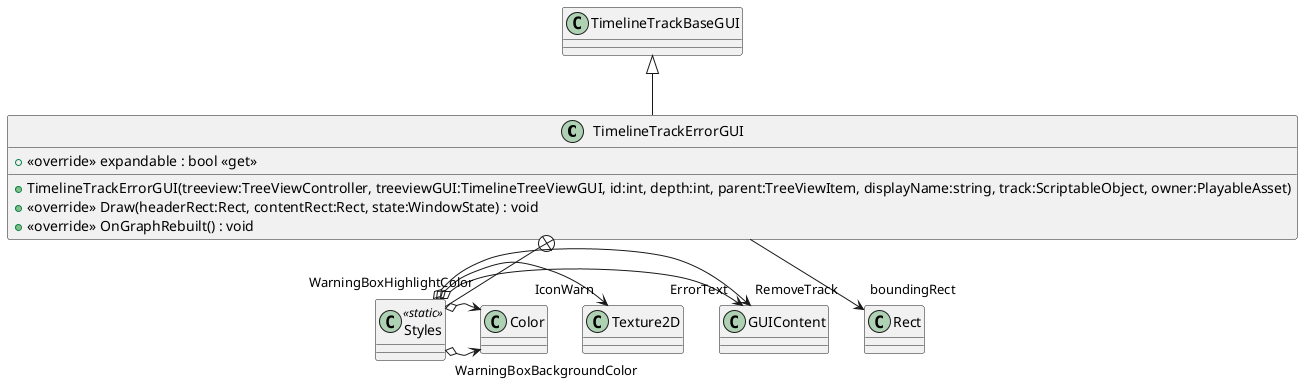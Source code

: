 @startuml
class TimelineTrackErrorGUI {
    + TimelineTrackErrorGUI(treeview:TreeViewController, treeviewGUI:TimelineTreeViewGUI, id:int, depth:int, parent:TreeViewItem, displayName:string, track:ScriptableObject, owner:PlayableAsset)
    + <<override>> expandable : bool <<get>>
    + <<override>> Draw(headerRect:Rect, contentRect:Rect, state:WindowState) : void
    + <<override>> OnGraphRebuilt() : void
}
class Styles <<static>> {
}
TimelineTrackBaseGUI <|-- TimelineTrackErrorGUI
TimelineTrackErrorGUI --> "boundingRect" Rect
TimelineTrackErrorGUI +-- Styles
Styles o-> "ErrorText" GUIContent
Styles o-> "IconWarn" Texture2D
Styles o-> "RemoveTrack" GUIContent
Styles o-> "WarningBoxBackgroundColor" Color
Styles o-> "WarningBoxHighlightColor" Color
@enduml
